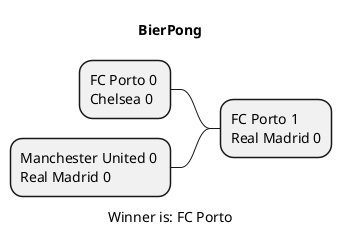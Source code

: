 @startmindmap BierPong.png
title BierPong

- FC Porto 1 \nReal Madrid 0

-- FC Porto 0 \nChelsea 0

-- Manchester United 0 \nReal Madrid 0
caption Winner is: FC Porto
@endmindmap
